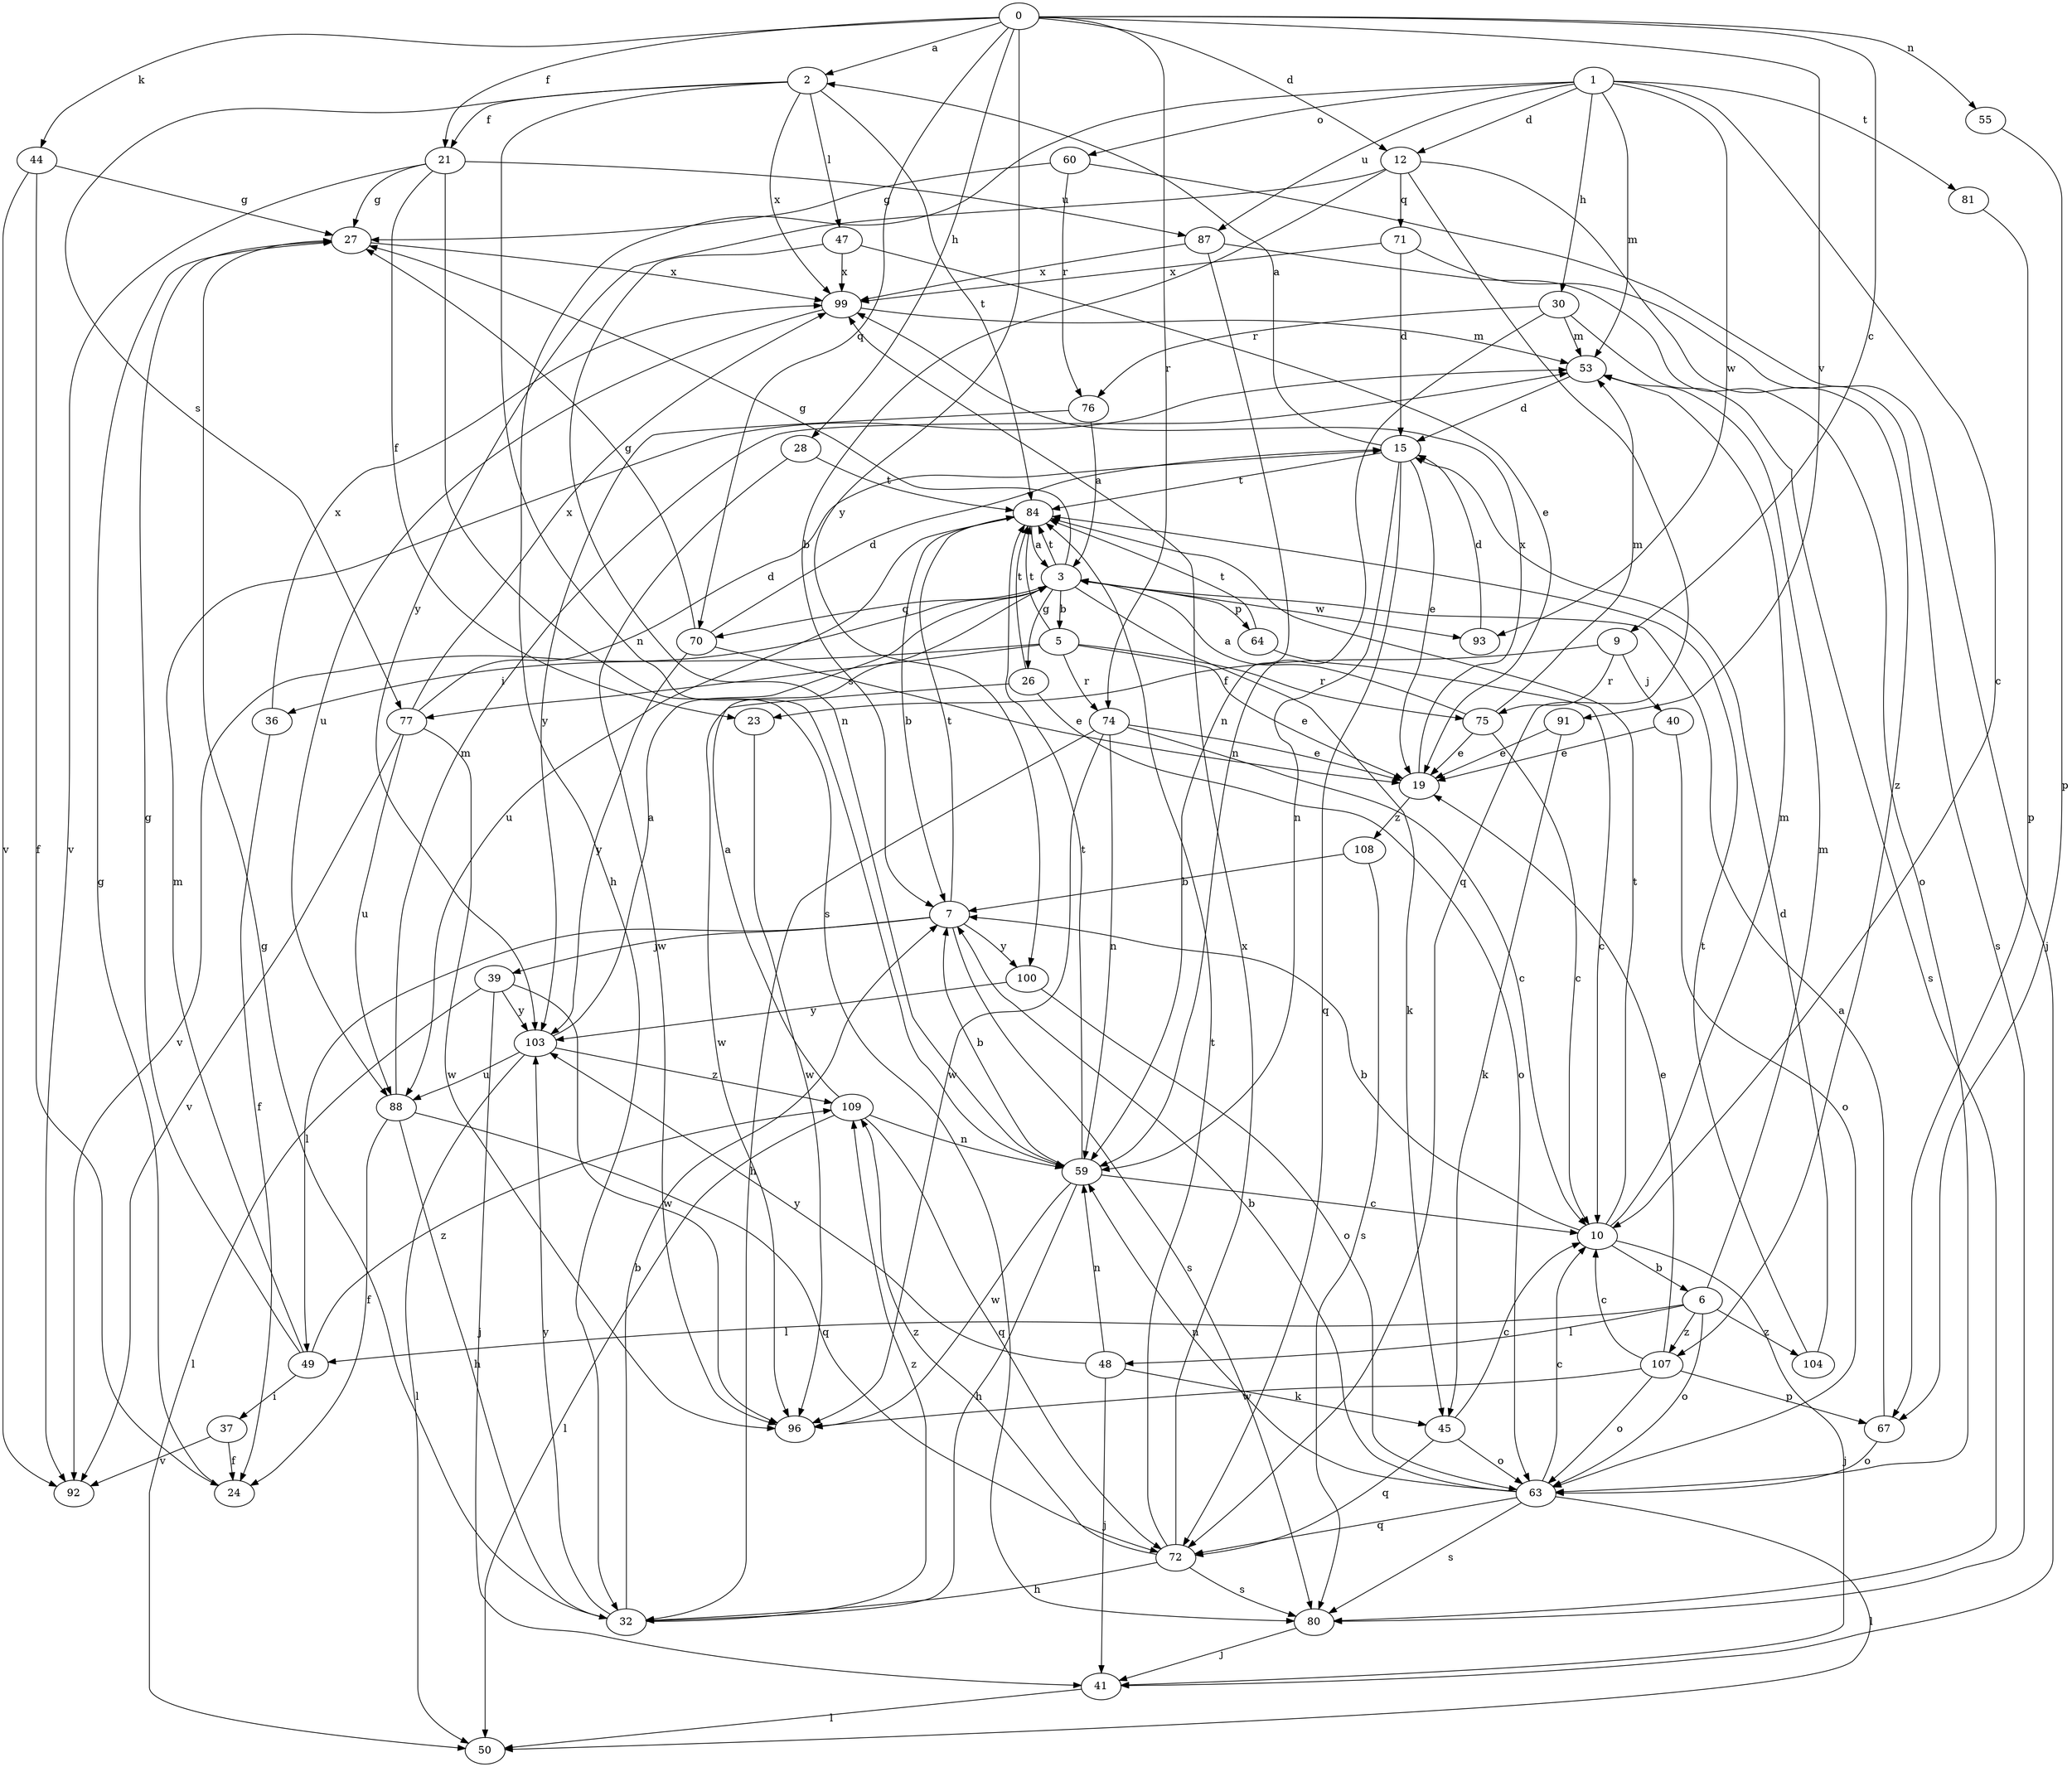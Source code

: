 strict digraph  {
0;
1;
2;
3;
5;
6;
7;
9;
10;
12;
15;
19;
21;
23;
24;
26;
27;
28;
30;
32;
36;
37;
39;
40;
41;
44;
45;
47;
48;
49;
50;
53;
55;
59;
60;
63;
64;
67;
70;
71;
72;
74;
75;
76;
77;
80;
81;
84;
87;
88;
91;
92;
93;
96;
99;
100;
103;
104;
107;
108;
109;
0 -> 2  [label=a];
0 -> 9  [label=c];
0 -> 12  [label=d];
0 -> 21  [label=f];
0 -> 28  [label=h];
0 -> 44  [label=k];
0 -> 55  [label=n];
0 -> 70  [label=q];
0 -> 74  [label=r];
0 -> 91  [label=v];
0 -> 100  [label=y];
1 -> 10  [label=c];
1 -> 12  [label=d];
1 -> 30  [label=h];
1 -> 32  [label=h];
1 -> 53  [label=m];
1 -> 60  [label=o];
1 -> 81  [label=t];
1 -> 87  [label=u];
1 -> 93  [label=w];
2 -> 21  [label=f];
2 -> 47  [label=l];
2 -> 59  [label=n];
2 -> 77  [label=s];
2 -> 84  [label=t];
2 -> 99  [label=x];
3 -> 5  [label=b];
3 -> 26  [label=g];
3 -> 27  [label=g];
3 -> 45  [label=k];
3 -> 64  [label=p];
3 -> 70  [label=q];
3 -> 84  [label=t];
3 -> 92  [label=v];
3 -> 93  [label=w];
5 -> 19  [label=e];
5 -> 36  [label=i];
5 -> 74  [label=r];
5 -> 75  [label=r];
5 -> 77  [label=s];
5 -> 84  [label=t];
6 -> 48  [label=l];
6 -> 49  [label=l];
6 -> 53  [label=m];
6 -> 63  [label=o];
6 -> 104  [label=z];
6 -> 107  [label=z];
7 -> 39  [label=j];
7 -> 49  [label=l];
7 -> 80  [label=s];
7 -> 84  [label=t];
7 -> 100  [label=y];
9 -> 23  [label=f];
9 -> 40  [label=j];
9 -> 75  [label=r];
10 -> 6  [label=b];
10 -> 7  [label=b];
10 -> 41  [label=j];
10 -> 53  [label=m];
10 -> 84  [label=t];
12 -> 7  [label=b];
12 -> 71  [label=q];
12 -> 72  [label=q];
12 -> 103  [label=y];
12 -> 107  [label=z];
15 -> 2  [label=a];
15 -> 19  [label=e];
15 -> 59  [label=n];
15 -> 72  [label=q];
15 -> 84  [label=t];
19 -> 99  [label=x];
19 -> 108  [label=z];
21 -> 23  [label=f];
21 -> 27  [label=g];
21 -> 80  [label=s];
21 -> 87  [label=u];
21 -> 92  [label=v];
23 -> 96  [label=w];
24 -> 27  [label=g];
26 -> 63  [label=o];
26 -> 84  [label=t];
26 -> 96  [label=w];
27 -> 99  [label=x];
28 -> 84  [label=t];
28 -> 96  [label=w];
30 -> 53  [label=m];
30 -> 59  [label=n];
30 -> 76  [label=r];
30 -> 80  [label=s];
32 -> 7  [label=b];
32 -> 27  [label=g];
32 -> 103  [label=y];
32 -> 109  [label=z];
36 -> 24  [label=f];
36 -> 99  [label=x];
37 -> 24  [label=f];
37 -> 92  [label=v];
39 -> 41  [label=j];
39 -> 50  [label=l];
39 -> 96  [label=w];
39 -> 103  [label=y];
40 -> 19  [label=e];
40 -> 63  [label=o];
41 -> 50  [label=l];
44 -> 24  [label=f];
44 -> 27  [label=g];
44 -> 92  [label=v];
45 -> 10  [label=c];
45 -> 63  [label=o];
45 -> 72  [label=q];
47 -> 19  [label=e];
47 -> 59  [label=n];
47 -> 99  [label=x];
48 -> 41  [label=j];
48 -> 45  [label=k];
48 -> 59  [label=n];
48 -> 103  [label=y];
49 -> 27  [label=g];
49 -> 37  [label=i];
49 -> 53  [label=m];
49 -> 109  [label=z];
53 -> 15  [label=d];
55 -> 67  [label=p];
59 -> 7  [label=b];
59 -> 10  [label=c];
59 -> 32  [label=h];
59 -> 84  [label=t];
59 -> 96  [label=w];
60 -> 27  [label=g];
60 -> 41  [label=j];
60 -> 76  [label=r];
63 -> 7  [label=b];
63 -> 10  [label=c];
63 -> 50  [label=l];
63 -> 59  [label=n];
63 -> 72  [label=q];
63 -> 80  [label=s];
64 -> 10  [label=c];
64 -> 84  [label=t];
67 -> 3  [label=a];
67 -> 63  [label=o];
70 -> 15  [label=d];
70 -> 19  [label=e];
70 -> 27  [label=g];
70 -> 103  [label=y];
71 -> 15  [label=d];
71 -> 80  [label=s];
71 -> 99  [label=x];
72 -> 32  [label=h];
72 -> 80  [label=s];
72 -> 84  [label=t];
72 -> 99  [label=x];
72 -> 109  [label=z];
74 -> 10  [label=c];
74 -> 19  [label=e];
74 -> 32  [label=h];
74 -> 59  [label=n];
74 -> 96  [label=w];
75 -> 3  [label=a];
75 -> 10  [label=c];
75 -> 19  [label=e];
75 -> 53  [label=m];
76 -> 3  [label=a];
76 -> 103  [label=y];
77 -> 15  [label=d];
77 -> 88  [label=u];
77 -> 92  [label=v];
77 -> 96  [label=w];
77 -> 99  [label=x];
80 -> 41  [label=j];
81 -> 67  [label=p];
84 -> 3  [label=a];
84 -> 7  [label=b];
84 -> 88  [label=u];
87 -> 59  [label=n];
87 -> 63  [label=o];
87 -> 99  [label=x];
88 -> 24  [label=f];
88 -> 32  [label=h];
88 -> 53  [label=m];
88 -> 72  [label=q];
91 -> 19  [label=e];
91 -> 45  [label=k];
93 -> 15  [label=d];
99 -> 53  [label=m];
99 -> 88  [label=u];
100 -> 63  [label=o];
100 -> 103  [label=y];
103 -> 3  [label=a];
103 -> 50  [label=l];
103 -> 88  [label=u];
103 -> 109  [label=z];
104 -> 15  [label=d];
104 -> 84  [label=t];
107 -> 10  [label=c];
107 -> 19  [label=e];
107 -> 63  [label=o];
107 -> 67  [label=p];
107 -> 96  [label=w];
108 -> 7  [label=b];
108 -> 80  [label=s];
109 -> 3  [label=a];
109 -> 50  [label=l];
109 -> 59  [label=n];
109 -> 72  [label=q];
}
